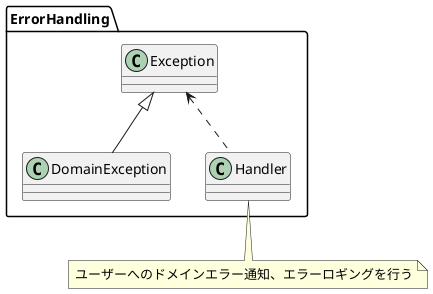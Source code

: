 @startuml
package ErrorHandling{
    class Exception
    class DomainException
    class Handler
}

Exception <.. Handler
Exception <|-- DomainException

note bottom of Handler
ユーザーへのドメインエラー通知、エラーロギングを行う
endnote
@enduml